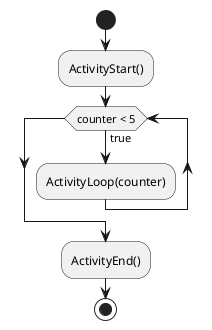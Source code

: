 @startuml
start
:ActivityStart();
while (counter < 5) is (true)
    :ActivityLoop(counter);
endwhile
:ActivityEnd();
stop
@enduml
